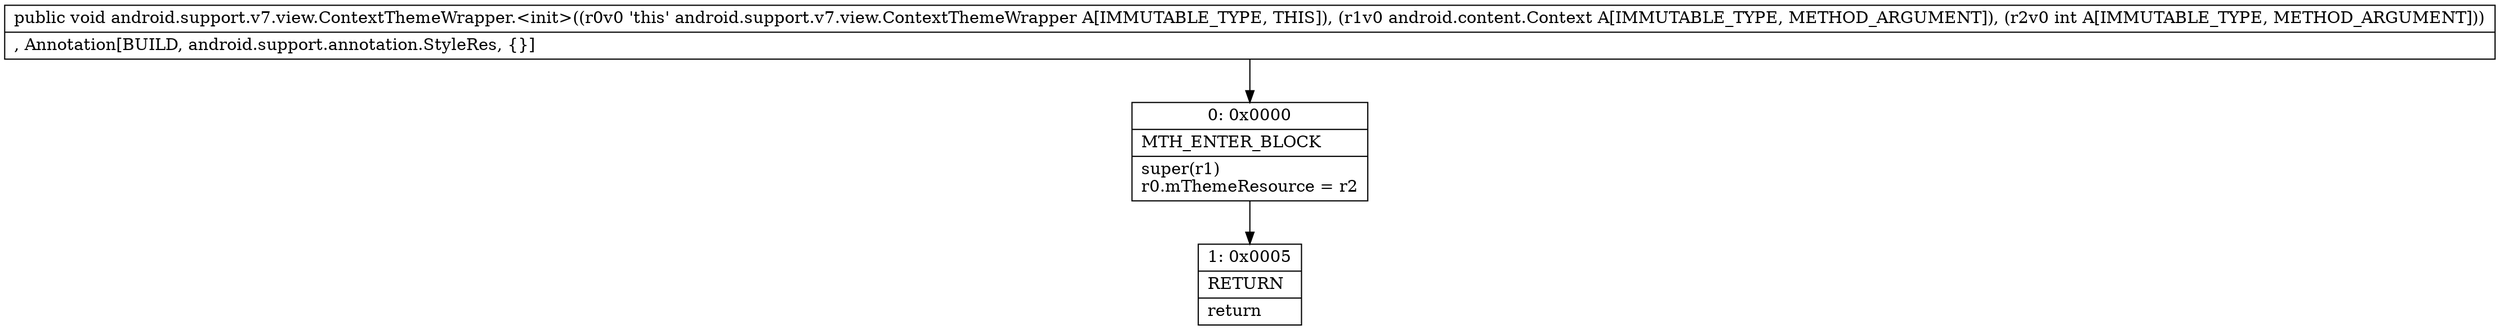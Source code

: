 digraph "CFG forandroid.support.v7.view.ContextThemeWrapper.\<init\>(Landroid\/content\/Context;I)V" {
Node_0 [shape=record,label="{0\:\ 0x0000|MTH_ENTER_BLOCK\l|super(r1)\lr0.mThemeResource = r2\l}"];
Node_1 [shape=record,label="{1\:\ 0x0005|RETURN\l|return\l}"];
MethodNode[shape=record,label="{public void android.support.v7.view.ContextThemeWrapper.\<init\>((r0v0 'this' android.support.v7.view.ContextThemeWrapper A[IMMUTABLE_TYPE, THIS]), (r1v0 android.content.Context A[IMMUTABLE_TYPE, METHOD_ARGUMENT]), (r2v0 int A[IMMUTABLE_TYPE, METHOD_ARGUMENT]))  | , Annotation[BUILD, android.support.annotation.StyleRes, \{\}]\l}"];
MethodNode -> Node_0;
Node_0 -> Node_1;
}

